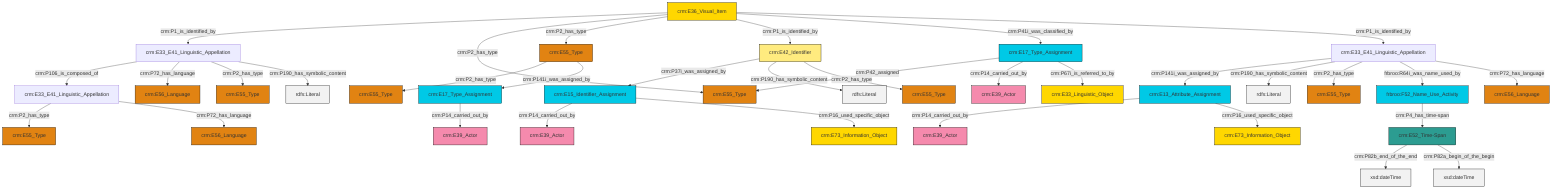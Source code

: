graph TD
classDef Literal fill:#f2f2f2,stroke:#000000;
classDef CRM_Entity fill:#FFFFFF,stroke:#000000;
classDef Temporal_Entity fill:#00C9E6, stroke:#000000;
classDef Type fill:#E18312, stroke:#000000;
classDef Time-Span fill:#2C9C91, stroke:#000000;
classDef Appellation fill:#FFEB7F, stroke:#000000;
classDef Place fill:#008836, stroke:#000000;
classDef Persistent_Item fill:#B266B2, stroke:#000000;
classDef Conceptual_Object fill:#FFD700, stroke:#000000;
classDef Physical_Thing fill:#D2B48C, stroke:#000000;
classDef Actor fill:#f58aad, stroke:#000000;
classDef PC_Classes fill:#4ce600, stroke:#000000;
classDef Multi fill:#cccccc,stroke:#000000;

4["crm:E36_Visual_Item"]:::Conceptual_Object -->|crm:P1_is_identified_by| 5["crm:E33_E41_Linguistic_Appellation"]:::Default
5["crm:E33_E41_Linguistic_Appellation"]:::Default -->|crm:P106_is_composed_of| 6["crm:E33_E41_Linguistic_Appellation"]:::Default
7["crm:E15_Identifier_Assignment"]:::Temporal_Entity -->|crm:P14_carried_out_by| 8["crm:E39_Actor"]:::Actor
10["crm:E33_E41_Linguistic_Appellation"]:::Default -->|crm:P141i_was_assigned_by| 0["crm:E13_Attribute_Assignment"]:::Temporal_Entity
10["crm:E33_E41_Linguistic_Appellation"]:::Default -->|crm:P190_has_symbolic_content| 13[rdfs:Literal]:::Literal
10["crm:E33_E41_Linguistic_Appellation"]:::Default -->|crm:P2_has_type| 14["crm:E55_Type"]:::Type
5["crm:E33_E41_Linguistic_Appellation"]:::Default -->|crm:P72_has_language| 20["crm:E56_Language"]:::Type
24["crm:E17_Type_Assignment"]:::Temporal_Entity -->|crm:P14_carried_out_by| 15["crm:E39_Actor"]:::Actor
4["crm:E36_Visual_Item"]:::Conceptual_Object -->|crm:P2_has_type| 25["crm:E55_Type"]:::Type
18["frbroo:F52_Name_Use_Activity"]:::Temporal_Entity -->|crm:P4_has_time-span| 26["crm:E52_Time-Span"]:::Time-Span
10["crm:E33_E41_Linguistic_Appellation"]:::Default -->|frbroo:R64i_was_name_used_by| 18["frbroo:F52_Name_Use_Activity"]:::Temporal_Entity
7["crm:E15_Identifier_Assignment"]:::Temporal_Entity -->|crm:P16_used_specific_object| 29["crm:E73_Information_Object"]:::Conceptual_Object
5["crm:E33_E41_Linguistic_Appellation"]:::Default -->|crm:P2_has_type| 32["crm:E55_Type"]:::Type
26["crm:E52_Time-Span"]:::Time-Span -->|crm:P82b_end_of_the_end| 33[xsd:dateTime]:::Literal
0["crm:E13_Attribute_Assignment"]:::Temporal_Entity -->|crm:P14_carried_out_by| 36["crm:E39_Actor"]:::Actor
43["crm:E17_Type_Assignment"]:::Temporal_Entity -->|crm:P42_assigned| 25["crm:E55_Type"]:::Type
43["crm:E17_Type_Assignment"]:::Temporal_Entity -->|crm:P14_carried_out_by| 27["crm:E39_Actor"]:::Actor
4["crm:E36_Visual_Item"]:::Conceptual_Object -->|crm:P2_has_type| 22["crm:E55_Type"]:::Type
4["crm:E36_Visual_Item"]:::Conceptual_Object -->|crm:P1_is_identified_by| 48["crm:E42_Identifier"]:::Appellation
4["crm:E36_Visual_Item"]:::Conceptual_Object -->|crm:P41i_was_classified_by| 43["crm:E17_Type_Assignment"]:::Temporal_Entity
22["crm:E55_Type"]:::Type -->|crm:P2_has_type| 11["crm:E55_Type"]:::Type
26["crm:E52_Time-Span"]:::Time-Span -->|crm:P82a_begin_of_the_begin| 53[xsd:dateTime]:::Literal
0["crm:E13_Attribute_Assignment"]:::Temporal_Entity -->|crm:P16_used_specific_object| 38["crm:E73_Information_Object"]:::Conceptual_Object
48["crm:E42_Identifier"]:::Appellation -->|crm:P37i_was_assigned_by| 7["crm:E15_Identifier_Assignment"]:::Temporal_Entity
5["crm:E33_E41_Linguistic_Appellation"]:::Default -->|crm:P190_has_symbolic_content| 54[rdfs:Literal]:::Literal
6["crm:E33_E41_Linguistic_Appellation"]:::Default -->|crm:P2_has_type| 55["crm:E55_Type"]:::Type
43["crm:E17_Type_Assignment"]:::Temporal_Entity -->|crm:P67i_is_referred_to_by| 46["crm:E33_Linguistic_Object"]:::Conceptual_Object
10["crm:E33_E41_Linguistic_Appellation"]:::Default -->|crm:P72_has_language| 2["crm:E56_Language"]:::Type
4["crm:E36_Visual_Item"]:::Conceptual_Object -->|crm:P1_is_identified_by| 10["crm:E33_E41_Linguistic_Appellation"]:::Default
48["crm:E42_Identifier"]:::Appellation -->|crm:P190_has_symbolic_content| 63[rdfs:Literal]:::Literal
22["crm:E55_Type"]:::Type -->|crm:P141i_was_assigned_by| 24["crm:E17_Type_Assignment"]:::Temporal_Entity
6["crm:E33_E41_Linguistic_Appellation"]:::Default -->|crm:P72_has_language| 34["crm:E56_Language"]:::Type
48["crm:E42_Identifier"]:::Appellation -->|crm:P2_has_type| 41["crm:E55_Type"]:::Type